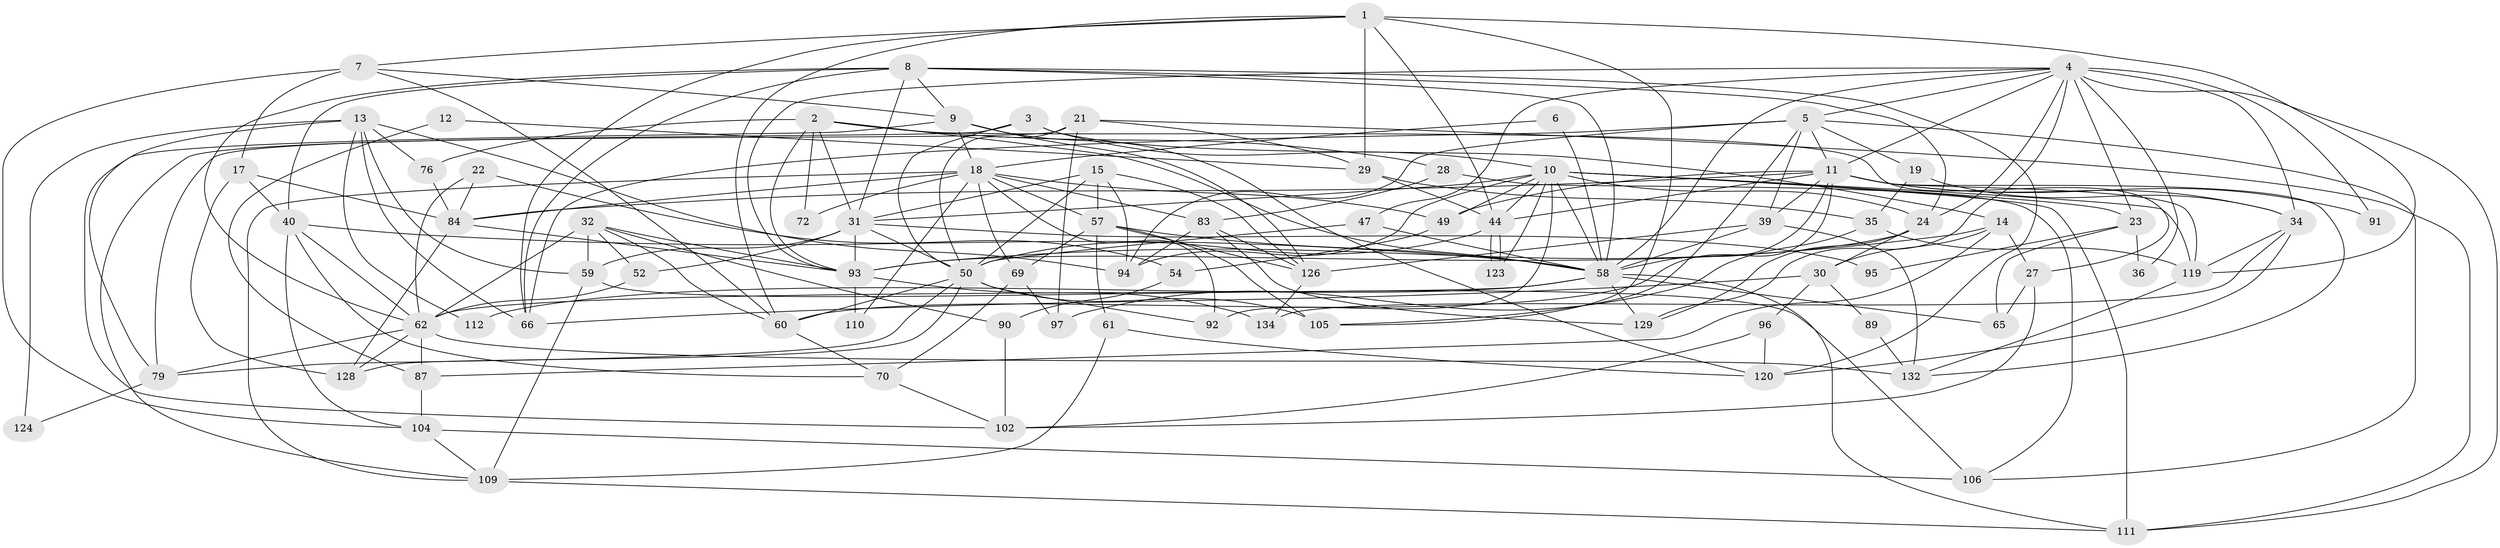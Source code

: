 // original degree distribution, {2: 0.13333333333333333, 5: 0.2518518518518518, 3: 0.2962962962962963, 7: 0.037037037037037035, 4: 0.1925925925925926, 6: 0.08148148148148149, 9: 0.007407407407407408}
// Generated by graph-tools (version 1.1) at 2025/18/03/04/25 18:18:52]
// undirected, 81 vertices, 208 edges
graph export_dot {
graph [start="1"]
  node [color=gray90,style=filled];
  1 [super="+20"];
  2 [super="+43"];
  3 [super="+37"];
  4 [super="+78+103"];
  5 [super="+26"];
  6;
  7 [super="+41"];
  8 [super="+99"];
  9 [super="+73"];
  10 [super="+122+56+16"];
  11 [super="+118+68"];
  12;
  13 [super="+33"];
  14 [super="+38"];
  15;
  17 [super="+101"];
  18 [super="+42"];
  19;
  21 [super="+25"];
  22;
  23 [super="+85+82"];
  24 [super="+80"];
  27;
  28;
  29;
  30 [super="+53"];
  31 [super="+45+114"];
  32 [super="+46"];
  34 [super="+98"];
  35 [super="+55"];
  36;
  39 [super="+88"];
  40 [super="+75"];
  44;
  47;
  49;
  50 [super="+81+51"];
  52;
  54;
  57 [super="+127"];
  58 [super="+64"];
  59 [super="+86"];
  60 [super="+130"];
  61;
  62 [super="+67"];
  65;
  66 [super="+116"];
  69 [super="+77"];
  70;
  72;
  76;
  79;
  83;
  84 [super="+117"];
  87;
  89;
  90;
  91;
  92;
  93;
  94;
  95;
  96;
  97;
  102 [super="+113"];
  104;
  105;
  106;
  109;
  110;
  111;
  112;
  119;
  120;
  123;
  124;
  126;
  128 [super="+133"];
  129;
  132;
  134;
  1 -- 105;
  1 -- 119;
  1 -- 44;
  1 -- 29;
  1 -- 60;
  1 -- 7;
  1 -- 66;
  2 -- 72 [weight=2];
  2 -- 76;
  2 -- 27;
  2 -- 28;
  2 -- 93;
  2 -- 31;
  2 -- 58;
  3 -- 14;
  3 -- 109;
  3 -- 10 [weight=2];
  3 -- 50;
  4 -- 11 [weight=2];
  4 -- 47;
  4 -- 129;
  4 -- 34;
  4 -- 5;
  4 -- 36;
  4 -- 23 [weight=3];
  4 -- 91;
  4 -- 93;
  4 -- 58;
  4 -- 24;
  4 -- 111;
  5 -- 19;
  5 -- 94;
  5 -- 105;
  5 -- 106;
  5 -- 11;
  5 -- 39;
  5 -- 66;
  6 -- 58;
  6 -- 18;
  7 -- 17 [weight=2];
  7 -- 104;
  7 -- 9;
  7 -- 60;
  8 -- 66;
  8 -- 120;
  8 -- 9;
  8 -- 31;
  8 -- 58;
  8 -- 24;
  8 -- 40;
  8 -- 62;
  9 -- 120;
  9 -- 79;
  9 -- 126;
  9 -- 18;
  10 -- 94;
  10 -- 58 [weight=2];
  10 -- 123;
  10 -- 92 [weight=2];
  10 -- 49;
  10 -- 119;
  10 -- 111;
  10 -- 31;
  10 -- 24;
  10 -- 23;
  10 -- 44;
  11 -- 49;
  11 -- 132;
  11 -- 119;
  11 -- 44;
  11 -- 39;
  11 -- 58;
  11 -- 34;
  11 -- 84;
  11 -- 91;
  11 -- 60;
  12 -- 29;
  12 -- 87;
  13 -- 76;
  13 -- 102;
  13 -- 124;
  13 -- 59;
  13 -- 66;
  13 -- 112;
  13 -- 94;
  14 -- 87;
  14 -- 30;
  14 -- 27;
  14 -- 93;
  15 -- 94;
  15 -- 57;
  15 -- 126;
  15 -- 31;
  15 -- 50;
  17 -- 84;
  17 -- 40;
  17 -- 128;
  18 -- 49;
  18 -- 110;
  18 -- 57;
  18 -- 69;
  18 -- 72;
  18 -- 109;
  18 -- 83;
  18 -- 84;
  18 -- 92;
  19 -- 34;
  19 -- 35;
  21 -- 111;
  21 -- 29;
  21 -- 97;
  21 -- 50;
  21 -- 79;
  22 -- 84;
  22 -- 54;
  22 -- 62;
  23 -- 36;
  23 -- 95;
  23 -- 65;
  24 -- 129;
  24 -- 93;
  24 -- 30;
  27 -- 65;
  27 -- 102;
  28 -- 106;
  28 -- 83;
  29 -- 35;
  29 -- 44;
  30 -- 89;
  30 -- 96;
  30 -- 66;
  31 -- 93;
  31 -- 59;
  31 -- 95;
  31 -- 52;
  31 -- 50;
  32 -- 52;
  32 -- 60;
  32 -- 90;
  32 -- 59;
  32 -- 93;
  32 -- 62;
  34 -- 134;
  34 -- 120;
  34 -- 119;
  35 -- 97;
  35 -- 119;
  39 -- 132;
  39 -- 126;
  39 -- 58;
  40 -- 70;
  40 -- 104;
  40 -- 58;
  40 -- 62;
  44 -- 123;
  44 -- 123;
  44 -- 50;
  47 -- 50;
  47 -- 58;
  49 -- 54;
  50 -- 105;
  50 -- 128;
  50 -- 79;
  50 -- 92;
  50 -- 60;
  52 -- 62;
  54 -- 90;
  57 -- 105;
  57 -- 61;
  57 -- 126;
  57 -- 58;
  57 -- 69;
  58 -- 112;
  58 -- 65;
  58 -- 129;
  58 -- 111;
  58 -- 62;
  59 -- 109;
  59 -- 106;
  60 -- 70;
  61 -- 109;
  61 -- 120;
  62 -- 128;
  62 -- 79;
  62 -- 132;
  62 -- 87;
  69 -- 70;
  69 -- 97;
  70 -- 102;
  76 -- 84;
  79 -- 124;
  83 -- 126;
  83 -- 94;
  83 -- 129;
  84 -- 93;
  84 -- 128;
  87 -- 104;
  89 -- 132;
  90 -- 102;
  93 -- 110;
  93 -- 134;
  96 -- 120;
  96 -- 102;
  104 -- 109;
  104 -- 106;
  109 -- 111;
  119 -- 132;
  126 -- 134;
}
